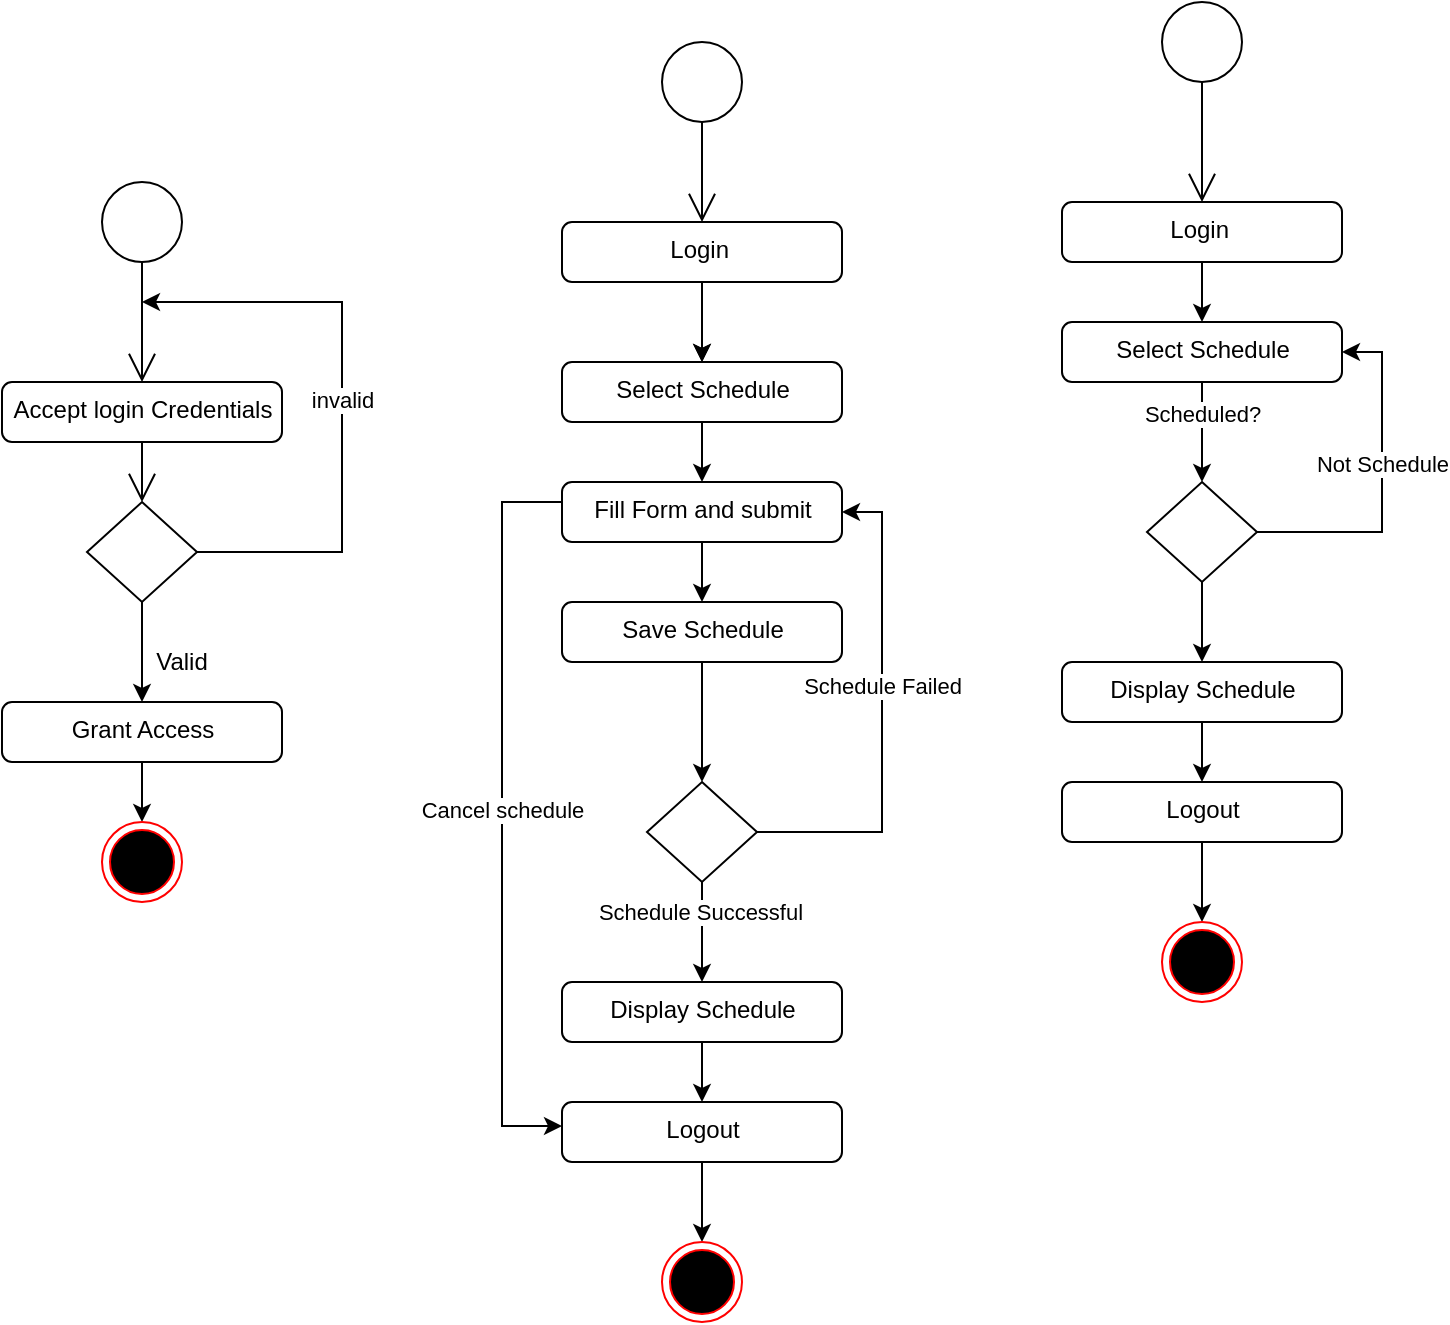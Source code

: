 <mxfile version="13.9.9" type="device"><diagram name="Page-1" id="0783ab3e-0a74-02c8-0abd-f7b4e66b4bec"><mxGraphModel dx="152" dy="572" grid="1" gridSize="10" guides="1" tooltips="1" connect="1" arrows="1" fold="1" page="1" pageScale="1" pageWidth="850" pageHeight="1100" background="#ffffff" math="0" shadow="0" extFonts="Permanent Marker^https://fonts.googleapis.com/css?family=Permanent+Marker"><root><mxCell id="0"/><mxCell id="1" parent="0"/><mxCell id="qpvtI-tm00FxSNm9Ykw5-112" value="" style="endArrow=open;endFill=1;endSize=12;html=1;exitX=0.5;exitY=1;exitDx=0;exitDy=0;entryX=0.5;entryY=0;entryDx=0;entryDy=0;" parent="1" source="YU-b6hTbX_qhFQQpR7vt-1" target="qpvtI-tm00FxSNm9Ykw5-113" edge="1"><mxGeometry width="160" relative="1" as="geometry"><mxPoint x="980" y="160" as="sourcePoint"/><mxPoint x="980" y="210" as="targetPoint"/></mxGeometry></mxCell><mxCell id="qpvtI-tm00FxSNm9Ykw5-113" value="Accept login Credentials" style="html=1;align=center;verticalAlign=top;rounded=1;absoluteArcSize=1;arcSize=10;dashed=0;" parent="1" vertex="1"><mxGeometry x="910" y="210" width="140" height="30" as="geometry"/></mxCell><mxCell id="qpvtI-tm00FxSNm9Ykw5-114" value="invalid" style="edgeStyle=orthogonalEdgeStyle;rounded=0;orthogonalLoop=1;jettySize=auto;html=1;exitX=1;exitY=0.5;exitDx=0;exitDy=0;" parent="1" source="qpvtI-tm00FxSNm9Ykw5-116" edge="1"><mxGeometry relative="1" as="geometry"><mxPoint x="980" y="170" as="targetPoint"/><Array as="points"><mxPoint x="1080" y="295"/><mxPoint x="1080" y="170"/></Array></mxGeometry></mxCell><mxCell id="qpvtI-tm00FxSNm9Ykw5-115" style="edgeStyle=orthogonalEdgeStyle;rounded=0;orthogonalLoop=1;jettySize=auto;html=1;exitX=0.5;exitY=1;exitDx=0;exitDy=0;entryX=0.5;entryY=0;entryDx=0;entryDy=0;" parent="1" source="qpvtI-tm00FxSNm9Ykw5-116" target="qpvtI-tm00FxSNm9Ykw5-120" edge="1"><mxGeometry relative="1" as="geometry"/></mxCell><mxCell id="qpvtI-tm00FxSNm9Ykw5-116" value="" style="rhombus;" parent="1" vertex="1"><mxGeometry x="952.5" y="270" width="55" height="50" as="geometry"/></mxCell><mxCell id="qpvtI-tm00FxSNm9Ykw5-117" value="" style="endArrow=open;endFill=1;endSize=12;html=1;entryX=0.5;entryY=0;entryDx=0;entryDy=0;" parent="1" source="qpvtI-tm00FxSNm9Ykw5-113" target="qpvtI-tm00FxSNm9Ykw5-116" edge="1"><mxGeometry width="160" relative="1" as="geometry"><mxPoint x="980" y="310" as="sourcePoint"/><mxPoint x="980" y="360" as="targetPoint"/></mxGeometry></mxCell><mxCell id="qpvtI-tm00FxSNm9Ykw5-118" value="Valid" style="text;html=1;strokeColor=none;fillColor=none;align=center;verticalAlign=middle;whiteSpace=wrap;rounded=0;" parent="1" vertex="1"><mxGeometry x="980" y="340" width="40" height="20" as="geometry"/></mxCell><mxCell id="qpvtI-tm00FxSNm9Ykw5-119" style="edgeStyle=orthogonalEdgeStyle;rounded=0;orthogonalLoop=1;jettySize=auto;html=1;exitX=0.5;exitY=1;exitDx=0;exitDy=0;" parent="1" source="qpvtI-tm00FxSNm9Ykw5-120" target="qpvtI-tm00FxSNm9Ykw5-121" edge="1"><mxGeometry relative="1" as="geometry"/></mxCell><mxCell id="qpvtI-tm00FxSNm9Ykw5-120" value="Grant Access" style="html=1;align=center;verticalAlign=top;rounded=1;absoluteArcSize=1;arcSize=10;dashed=0;" parent="1" vertex="1"><mxGeometry x="910" y="370" width="140" height="30" as="geometry"/></mxCell><mxCell id="qpvtI-tm00FxSNm9Ykw5-121" value="" style="ellipse;html=1;shape=endState;fillColor=#000000;strokeColor=#ff0000;" parent="1" vertex="1"><mxGeometry x="960" y="430" width="40" height="40" as="geometry"/></mxCell><mxCell id="2AjkwGKu1eCq4MbgWLdp-5" value="" style="endArrow=open;endFill=1;endSize=12;html=1;exitX=0.5;exitY=1;exitDx=0;exitDy=0;entryX=0.5;entryY=0;entryDx=0;entryDy=0;" parent="1" target="2AjkwGKu1eCq4MbgWLdp-7" edge="1"><mxGeometry width="160" relative="1" as="geometry"><mxPoint x="1510" y="60" as="sourcePoint"/><mxPoint x="1510" y="240" as="targetPoint"/></mxGeometry></mxCell><mxCell id="2AjkwGKu1eCq4MbgWLdp-7" value="Login&amp;nbsp;" style="html=1;align=center;verticalAlign=top;rounded=1;absoluteArcSize=1;arcSize=10;dashed=0;" parent="1" vertex="1"><mxGeometry x="1440" y="120" width="140" height="30" as="geometry"/></mxCell><mxCell id="2AjkwGKu1eCq4MbgWLdp-8" value="Not Schedule" style="edgeStyle=orthogonalEdgeStyle;rounded=0;orthogonalLoop=1;jettySize=auto;html=1;exitX=1;exitY=0.5;exitDx=0;exitDy=0;entryX=1;entryY=0.5;entryDx=0;entryDy=0;" parent="1" source="2AjkwGKu1eCq4MbgWLdp-11" target="2AjkwGKu1eCq4MbgWLdp-22" edge="1"><mxGeometry x="0.117" relative="1" as="geometry"><mxPoint x="1580" y="315" as="targetPoint"/><Array as="points"><mxPoint x="1600" y="285"/><mxPoint x="1600" y="195"/></Array><mxPoint as="offset"/></mxGeometry></mxCell><mxCell id="m1F0YljA0VAY-ByLJA-a-5" style="edgeStyle=orthogonalEdgeStyle;rounded=0;orthogonalLoop=1;jettySize=auto;html=1;exitX=0.5;exitY=1;exitDx=0;exitDy=0;entryX=0.5;entryY=0;entryDx=0;entryDy=0;" edge="1" parent="1" source="2AjkwGKu1eCq4MbgWLdp-11" target="2AjkwGKu1eCq4MbgWLdp-14"><mxGeometry relative="1" as="geometry"/></mxCell><mxCell id="2AjkwGKu1eCq4MbgWLdp-11" value="" style="rhombus;" parent="1" vertex="1"><mxGeometry x="1482.5" y="260" width="55" height="50" as="geometry"/></mxCell><mxCell id="2AjkwGKu1eCq4MbgWLdp-12" style="edgeStyle=orthogonalEdgeStyle;rounded=0;orthogonalLoop=1;jettySize=auto;html=1;exitX=0.5;exitY=1;exitDx=0;exitDy=0;" parent="1" source="2AjkwGKu1eCq4MbgWLdp-18" target="2AjkwGKu1eCq4MbgWLdp-15" edge="1"><mxGeometry relative="1" as="geometry"><mxPoint x="1505" y="620" as="sourcePoint"/></mxGeometry></mxCell><mxCell id="2AjkwGKu1eCq4MbgWLdp-13" style="edgeStyle=orthogonalEdgeStyle;rounded=0;orthogonalLoop=1;jettySize=auto;html=1;exitX=0.5;exitY=1;exitDx=0;exitDy=0;entryX=0.5;entryY=0;entryDx=0;entryDy=0;" parent="1" source="2AjkwGKu1eCq4MbgWLdp-14" target="2AjkwGKu1eCq4MbgWLdp-18" edge="1"><mxGeometry relative="1" as="geometry"/></mxCell><mxCell id="2AjkwGKu1eCq4MbgWLdp-14" value="Display Schedule" style="html=1;align=center;verticalAlign=top;rounded=1;absoluteArcSize=1;arcSize=10;dashed=0;" parent="1" vertex="1"><mxGeometry x="1440" y="350" width="140" height="30" as="geometry"/></mxCell><mxCell id="2AjkwGKu1eCq4MbgWLdp-15" value="" style="ellipse;html=1;shape=endState;fillColor=#000000;strokeColor=#ff0000;" parent="1" vertex="1"><mxGeometry x="1490" y="480" width="40" height="40" as="geometry"/></mxCell><mxCell id="2AjkwGKu1eCq4MbgWLdp-18" value="Logout" style="html=1;align=center;verticalAlign=top;rounded=1;absoluteArcSize=1;arcSize=10;dashed=0;" parent="1" vertex="1"><mxGeometry x="1440" y="410" width="140" height="30" as="geometry"/></mxCell><mxCell id="2AjkwGKu1eCq4MbgWLdp-21" style="edgeStyle=orthogonalEdgeStyle;rounded=0;orthogonalLoop=1;jettySize=auto;html=1;entryX=0.5;entryY=0;entryDx=0;entryDy=0;exitX=0.5;exitY=1;exitDx=0;exitDy=0;" parent="1" source="2AjkwGKu1eCq4MbgWLdp-22" target="2AjkwGKu1eCq4MbgWLdp-11" edge="1"><mxGeometry relative="1" as="geometry"><mxPoint x="1500" y="170" as="sourcePoint"/><mxPoint x="1510" y="240" as="targetPoint"/></mxGeometry></mxCell><mxCell id="m1F0YljA0VAY-ByLJA-a-4" value="Scheduled?" style="edgeLabel;html=1;align=center;verticalAlign=middle;resizable=0;points=[];" vertex="1" connectable="0" parent="2AjkwGKu1eCq4MbgWLdp-21"><mxGeometry x="-0.369" relative="1" as="geometry"><mxPoint as="offset"/></mxGeometry></mxCell><mxCell id="2AjkwGKu1eCq4MbgWLdp-22" value="Select Schedule" style="html=1;align=center;verticalAlign=top;rounded=1;absoluteArcSize=1;arcSize=10;dashed=0;" parent="1" vertex="1"><mxGeometry x="1440" y="180" width="140" height="30" as="geometry"/></mxCell><mxCell id="2AjkwGKu1eCq4MbgWLdp-23" style="edgeStyle=orthogonalEdgeStyle;rounded=0;orthogonalLoop=1;jettySize=auto;html=1;exitX=0.5;exitY=1;exitDx=0;exitDy=0;entryX=0.5;entryY=0;entryDx=0;entryDy=0;" parent="1" source="2AjkwGKu1eCq4MbgWLdp-7" target="2AjkwGKu1eCq4MbgWLdp-22" edge="1"><mxGeometry relative="1" as="geometry"><mxPoint x="1520" y="160" as="sourcePoint"/><mxPoint x="1520" y="320" as="targetPoint"/></mxGeometry></mxCell><mxCell id="YU-b6hTbX_qhFQQpR7vt-1" value="" style="ellipse;fillColor=#ffffff;strokeColor=#000000;" parent="1" vertex="1"><mxGeometry x="960" y="110" width="40" height="40" as="geometry"/></mxCell><mxCell id="YU-b6hTbX_qhFQQpR7vt-3" value="" style="ellipse;fillColor=#ffffff;strokeColor=#000000;" parent="1" vertex="1"><mxGeometry x="1490" y="20" width="40" height="40" as="geometry"/></mxCell><mxCell id="PoWqiV4xt5L7JYeA4zF6-2" value="" style="endArrow=open;endFill=1;endSize=12;html=1;exitX=0.5;exitY=1;exitDx=0;exitDy=0;entryX=0.5;entryY=0;entryDx=0;entryDy=0;" parent="1" source="PoWqiV4xt5L7JYeA4zF6-4" edge="1"><mxGeometry width="160" relative="1" as="geometry"><mxPoint x="1260" y="100" as="sourcePoint"/><mxPoint x="1260" y="140" as="targetPoint"/></mxGeometry></mxCell><mxCell id="PoWqiV4xt5L7JYeA4zF6-3" style="edgeStyle=orthogonalEdgeStyle;rounded=0;orthogonalLoop=1;jettySize=auto;html=1;exitX=0.5;exitY=0.667;exitDx=0;exitDy=0;exitPerimeter=0;" parent="1" source="PoWqiV4xt5L7JYeA4zF6-17" target="PoWqiV4xt5L7JYeA4zF6-14" edge="1"><mxGeometry relative="1" as="geometry"><mxPoint x="1350" y="310" as="sourcePoint"/></mxGeometry></mxCell><mxCell id="PoWqiV4xt5L7JYeA4zF6-5" value="Schedule Failed" style="edgeStyle=orthogonalEdgeStyle;rounded=0;orthogonalLoop=1;jettySize=auto;html=1;exitX=1;exitY=0.5;exitDx=0;exitDy=0;entryX=1;entryY=0.5;entryDx=0;entryDy=0;" parent="1" source="PoWqiV4xt5L7JYeA4zF6-8" target="PoWqiV4xt5L7JYeA4zF6-17" edge="1"><mxGeometry x="0.117" relative="1" as="geometry"><mxPoint x="1450" y="350" as="targetPoint"/><Array as="points"><mxPoint x="1350" y="435"/><mxPoint x="1350" y="275"/></Array><mxPoint as="offset"/></mxGeometry></mxCell><mxCell id="PoWqiV4xt5L7JYeA4zF6-6" style="edgeStyle=orthogonalEdgeStyle;rounded=0;orthogonalLoop=1;jettySize=auto;html=1;exitX=0.5;exitY=1;exitDx=0;exitDy=0;entryX=0.5;entryY=0;entryDx=0;entryDy=0;" parent="1" source="PoWqiV4xt5L7JYeA4zF6-8" target="PoWqiV4xt5L7JYeA4zF6-11" edge="1"><mxGeometry relative="1" as="geometry"><Array as="points"><mxPoint x="1260" y="480"/><mxPoint x="1260" y="510"/><mxPoint x="1260" y="510"/></Array></mxGeometry></mxCell><mxCell id="PoWqiV4xt5L7JYeA4zF6-7" value="Schedule Successful" style="edgeLabel;html=1;align=center;verticalAlign=middle;resizable=0;points=[];" parent="PoWqiV4xt5L7JYeA4zF6-6" vertex="1" connectable="0"><mxGeometry x="-0.4" y="-1" relative="1" as="geometry"><mxPoint as="offset"/></mxGeometry></mxCell><mxCell id="PoWqiV4xt5L7JYeA4zF6-8" value="" style="rhombus;" parent="1" vertex="1"><mxGeometry x="1232.5" y="410" width="55" height="50" as="geometry"/></mxCell><mxCell id="PoWqiV4xt5L7JYeA4zF6-9" style="edgeStyle=orthogonalEdgeStyle;rounded=0;orthogonalLoop=1;jettySize=auto;html=1;exitX=0.5;exitY=1;exitDx=0;exitDy=0;" parent="1" source="PoWqiV4xt5L7JYeA4zF6-15" target="PoWqiV4xt5L7JYeA4zF6-12" edge="1"><mxGeometry relative="1" as="geometry"><mxPoint x="1255" y="640" as="sourcePoint"/></mxGeometry></mxCell><mxCell id="PoWqiV4xt5L7JYeA4zF6-10" style="edgeStyle=orthogonalEdgeStyle;rounded=0;orthogonalLoop=1;jettySize=auto;html=1;exitX=0.5;exitY=1;exitDx=0;exitDy=0;entryX=0.5;entryY=0;entryDx=0;entryDy=0;" parent="1" source="PoWqiV4xt5L7JYeA4zF6-11" target="PoWqiV4xt5L7JYeA4zF6-15" edge="1"><mxGeometry relative="1" as="geometry"/></mxCell><mxCell id="PoWqiV4xt5L7JYeA4zF6-11" value="Display Schedule" style="html=1;align=center;verticalAlign=top;rounded=1;absoluteArcSize=1;arcSize=10;dashed=0;" parent="1" vertex="1"><mxGeometry x="1190" y="510" width="140" height="30" as="geometry"/></mxCell><mxCell id="PoWqiV4xt5L7JYeA4zF6-12" value="" style="ellipse;html=1;shape=endState;fillColor=#000000;strokeColor=#ff0000;" parent="1" vertex="1"><mxGeometry x="1240" y="640" width="40" height="40" as="geometry"/></mxCell><mxCell id="PoWqiV4xt5L7JYeA4zF6-13" style="edgeStyle=orthogonalEdgeStyle;rounded=0;orthogonalLoop=1;jettySize=auto;html=1;exitX=0.5;exitY=1;exitDx=0;exitDy=0;entryX=0.5;entryY=0;entryDx=0;entryDy=0;" parent="1" source="PoWqiV4xt5L7JYeA4zF6-14" target="PoWqiV4xt5L7JYeA4zF6-8" edge="1"><mxGeometry relative="1" as="geometry"/></mxCell><mxCell id="PoWqiV4xt5L7JYeA4zF6-14" value="Save Schedule" style="html=1;align=center;verticalAlign=top;rounded=1;absoluteArcSize=1;arcSize=10;dashed=0;" parent="1" vertex="1"><mxGeometry x="1190" y="320" width="140" height="30" as="geometry"/></mxCell><mxCell id="PoWqiV4xt5L7JYeA4zF6-15" value="Logout" style="html=1;align=center;verticalAlign=top;rounded=1;absoluteArcSize=1;arcSize=10;dashed=0;" parent="1" vertex="1"><mxGeometry x="1190" y="570" width="140" height="30" as="geometry"/></mxCell><mxCell id="PoWqiV4xt5L7JYeA4zF6-16" value="Cancel schedule" style="edgeStyle=orthogonalEdgeStyle;rounded=0;orthogonalLoop=1;jettySize=auto;html=1;exitX=0;exitY=0.5;exitDx=0;exitDy=0;" parent="1" source="PoWqiV4xt5L7JYeA4zF6-17" target="PoWqiV4xt5L7JYeA4zF6-15" edge="1"><mxGeometry relative="1" as="geometry"><mxPoint x="1140" y="530" as="targetPoint"/><Array as="points"><mxPoint x="1190" y="270"/><mxPoint x="1160" y="270"/><mxPoint x="1160" y="582"/></Array><mxPoint x="1297.5" y="455" as="sourcePoint"/></mxGeometry></mxCell><mxCell id="PoWqiV4xt5L7JYeA4zF6-17" value="Fill Form and submit" style="html=1;align=center;verticalAlign=top;rounded=1;absoluteArcSize=1;arcSize=10;dashed=0;" parent="1" vertex="1"><mxGeometry x="1190" y="260" width="140" height="30" as="geometry"/></mxCell><mxCell id="PoWqiV4xt5L7JYeA4zF6-18" style="edgeStyle=orthogonalEdgeStyle;rounded=0;orthogonalLoop=1;jettySize=auto;html=1;entryX=0.5;entryY=0;entryDx=0;entryDy=0;exitX=0.5;exitY=1;exitDx=0;exitDy=0;" parent="1" source="PoWqiV4xt5L7JYeA4zF6-19" target="PoWqiV4xt5L7JYeA4zF6-17" edge="1"><mxGeometry relative="1" as="geometry"><mxPoint x="1250" y="190" as="sourcePoint"/><mxPoint x="1290" y="250" as="targetPoint"/></mxGeometry></mxCell><mxCell id="PoWqiV4xt5L7JYeA4zF6-19" value="Select Schedule" style="html=1;align=center;verticalAlign=top;rounded=1;absoluteArcSize=1;arcSize=10;dashed=0;" parent="1" vertex="1"><mxGeometry x="1190" y="200" width="140" height="30" as="geometry"/></mxCell><mxCell id="PoWqiV4xt5L7JYeA4zF6-20" style="edgeStyle=orthogonalEdgeStyle;rounded=0;orthogonalLoop=1;jettySize=auto;html=1;exitX=0.5;exitY=1;exitDx=0;exitDy=0;entryX=0.5;entryY=0;entryDx=0;entryDy=0;" parent="1" target="PoWqiV4xt5L7JYeA4zF6-19" edge="1"><mxGeometry relative="1" as="geometry"><mxPoint x="1260" y="170" as="sourcePoint"/><mxPoint x="1270" y="340" as="targetPoint"/></mxGeometry></mxCell><mxCell id="PoWqiV4xt5L7JYeA4zF6-21" value="" style="ellipse;fillColor=#ffffff;strokeColor=#000000;" parent="1" vertex="1"><mxGeometry x="1240" y="40" width="40" height="40" as="geometry"/></mxCell><mxCell id="PoWqiV4xt5L7JYeA4zF6-23" value="" style="edgeStyle=orthogonalEdgeStyle;rounded=0;orthogonalLoop=1;jettySize=auto;html=1;exitX=0.5;exitY=1;exitDx=0;exitDy=0;" parent="1" source="PoWqiV4xt5L7JYeA4zF6-4" target="PoWqiV4xt5L7JYeA4zF6-19" edge="1"><mxGeometry relative="1" as="geometry"><mxPoint x="1260" y="160" as="sourcePoint"/></mxGeometry></mxCell><mxCell id="PoWqiV4xt5L7JYeA4zF6-4" value="Login&amp;nbsp;" style="html=1;align=center;verticalAlign=top;rounded=1;absoluteArcSize=1;arcSize=10;dashed=0;" parent="1" vertex="1"><mxGeometry x="1190" y="130" width="140" height="30" as="geometry"/></mxCell><mxCell id="PoWqiV4xt5L7JYeA4zF6-22" value="" style="endArrow=open;endFill=1;endSize=12;html=1;exitX=0.5;exitY=1;exitDx=0;exitDy=0;entryX=0.5;entryY=0;entryDx=0;entryDy=0;" parent="1" source="PoWqiV4xt5L7JYeA4zF6-21" target="PoWqiV4xt5L7JYeA4zF6-4" edge="1"><mxGeometry width="160" relative="1" as="geometry"><mxPoint x="1260" y="80" as="sourcePoint"/><mxPoint x="1260" y="140" as="targetPoint"/></mxGeometry></mxCell></root></mxGraphModel></diagram></mxfile>